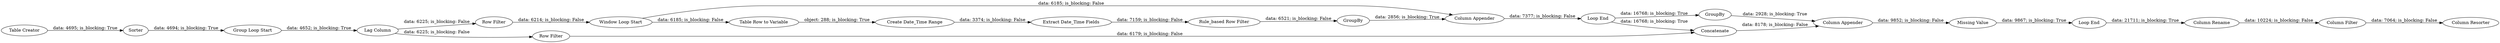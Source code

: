 digraph {
	"-8919746898435304622_16" [label="Loop End"]
	"-8919746898435304622_17" [label=GroupBy]
	"-8919746898435304622_10" [label="Window Loop Start"]
	"-8919746898435304622_9" [label="Row Filter"]
	"-8919746898435304622_4" [label="Lag Column"]
	"-8919746898435304622_2" [label="Group Loop Start"]
	"-8919746898435304622_1" [label="Table Creator"]
	"-8919746898435304622_6" [label="Create Date_Time Range"]
	"-8919746898435304622_19" [label="Missing Value"]
	"-8919746898435304622_23" [label="Column Filter"]
	"-8919746898435304622_12" [label="Rule_based Row Filter"]
	"-8919746898435304622_22" [label="Row Filter"]
	"-8919746898435304622_20" [label="Column Rename"]
	"-8919746898435304622_21" [label=Concatenate]
	"-8919746898435304622_15" [label="Loop End"]
	"-8919746898435304622_11" [label="Extract Date_Time Fields"]
	"-8919746898435304622_14" [label="Column Appender"]
	"-8919746898435304622_3" [label=Sorter]
	"-8919746898435304622_13" [label=GroupBy]
	"-8919746898435304622_8" [label="Table Row to Variable"]
	"-8919746898435304622_18" [label="Column Appender"]
	"-8919746898435304622_24" [label="Column Resorter"]
	"-8919746898435304622_23" -> "-8919746898435304622_24" [label="data: 7064; is_blocking: False"]
	"-8919746898435304622_19" -> "-8919746898435304622_16" [label="data: 9867; is_blocking: True"]
	"-8919746898435304622_14" -> "-8919746898435304622_15" [label="data: 7377; is_blocking: False"]
	"-8919746898435304622_11" -> "-8919746898435304622_12" [label="data: 7159; is_blocking: False"]
	"-8919746898435304622_8" -> "-8919746898435304622_6" [label="object: 288; is_blocking: True"]
	"-8919746898435304622_13" -> "-8919746898435304622_14" [label="data: 2856; is_blocking: True"]
	"-8919746898435304622_12" -> "-8919746898435304622_13" [label="data: 6521; is_blocking: False"]
	"-8919746898435304622_21" -> "-8919746898435304622_18" [label="data: 8178; is_blocking: False"]
	"-8919746898435304622_15" -> "-8919746898435304622_17" [label="data: 16768; is_blocking: True"]
	"-8919746898435304622_20" -> "-8919746898435304622_23" [label="data: 10224; is_blocking: False"]
	"-8919746898435304622_15" -> "-8919746898435304622_21" [label="data: 16768; is_blocking: True"]
	"-8919746898435304622_6" -> "-8919746898435304622_11" [label="data: 3374; is_blocking: False"]
	"-8919746898435304622_18" -> "-8919746898435304622_19" [label="data: 9852; is_blocking: False"]
	"-8919746898435304622_10" -> "-8919746898435304622_8" [label="data: 6185; is_blocking: False"]
	"-8919746898435304622_9" -> "-8919746898435304622_10" [label="data: 6214; is_blocking: False"]
	"-8919746898435304622_3" -> "-8919746898435304622_2" [label="data: 4694; is_blocking: True"]
	"-8919746898435304622_4" -> "-8919746898435304622_9" [label="data: 6225; is_blocking: False"]
	"-8919746898435304622_17" -> "-8919746898435304622_18" [label="data: 2928; is_blocking: True"]
	"-8919746898435304622_16" -> "-8919746898435304622_20" [label="data: 21711; is_blocking: True"]
	"-8919746898435304622_22" -> "-8919746898435304622_21" [label="data: 6179; is_blocking: False"]
	"-8919746898435304622_10" -> "-8919746898435304622_14" [label="data: 6185; is_blocking: False"]
	"-8919746898435304622_2" -> "-8919746898435304622_4" [label="data: 4652; is_blocking: True"]
	"-8919746898435304622_4" -> "-8919746898435304622_22" [label="data: 6225; is_blocking: False"]
	"-8919746898435304622_1" -> "-8919746898435304622_3" [label="data: 4695; is_blocking: True"]
	rankdir=LR
}
